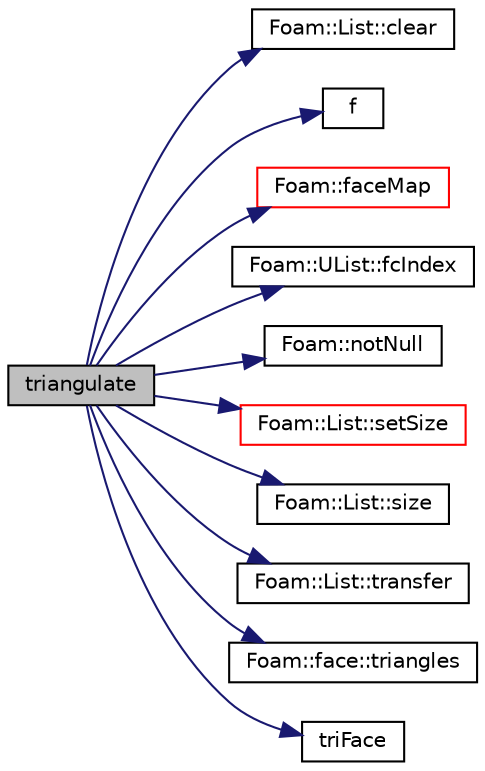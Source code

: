 digraph "triangulate"
{
  bgcolor="transparent";
  edge [fontname="Helvetica",fontsize="10",labelfontname="Helvetica",labelfontsize="10"];
  node [fontname="Helvetica",fontsize="10",shape=record];
  rankdir="LR";
  Node1 [label="triangulate",height=0.2,width=0.4,color="black", fillcolor="grey75", style="filled", fontcolor="black"];
  Node1 -> Node2 [color="midnightblue",fontsize="10",style="solid",fontname="Helvetica"];
  Node2 [label="Foam::List::clear",height=0.2,width=0.4,color="black",URL="$a01364.html#ac8bb3912a3ce86b15842e79d0b421204",tooltip="Clear the list, i.e. set size to zero. "];
  Node1 -> Node3 [color="midnightblue",fontsize="10",style="solid",fontname="Helvetica"];
  Node3 [label="f",height=0.2,width=0.4,color="black",URL="$a03922.html#a888be93833ac7a23170555c69c690288"];
  Node1 -> Node4 [color="midnightblue",fontsize="10",style="solid",fontname="Helvetica"];
  Node4 [label="Foam::faceMap",height=0.2,width=0.4,color="red",URL="$a10725.html#aa77215843e964fac259ab06e68d0ee02"];
  Node1 -> Node5 [color="midnightblue",fontsize="10",style="solid",fontname="Helvetica"];
  Node5 [label="Foam::UList::fcIndex",height=0.2,width=0.4,color="black",URL="$a02731.html#af4d05e19e6cdc80f0c7acd5bbe250f69",tooltip="Return the forward circular index, i.e. the next index. "];
  Node1 -> Node6 [color="midnightblue",fontsize="10",style="solid",fontname="Helvetica"];
  Node6 [label="Foam::notNull",height=0.2,width=0.4,color="black",URL="$a10725.html#a86b78efa204a96e7e7ef82a2df3571d6",tooltip="Return true if t is not a reference to the nullObject of type T. "];
  Node1 -> Node7 [color="midnightblue",fontsize="10",style="solid",fontname="Helvetica"];
  Node7 [label="Foam::List::setSize",height=0.2,width=0.4,color="red",URL="$a01364.html#aedb985ffeaf1bdbfeccc2a8730405703",tooltip="Reset size of List. "];
  Node1 -> Node8 [color="midnightblue",fontsize="10",style="solid",fontname="Helvetica"];
  Node8 [label="Foam::List::size",height=0.2,width=0.4,color="black",URL="$a01364.html#a8a5f6fa29bd4b500caf186f60245b384",tooltip="Override size to be inconsistent with allocated storage. "];
  Node1 -> Node9 [color="midnightblue",fontsize="10",style="solid",fontname="Helvetica"];
  Node9 [label="Foam::List::transfer",height=0.2,width=0.4,color="black",URL="$a01364.html#a25ad1d2084d16b234b0cf91c07e832c0",tooltip="Transfer the contents of the argument List into this list. "];
  Node1 -> Node10 [color="midnightblue",fontsize="10",style="solid",fontname="Helvetica"];
  Node10 [label="Foam::face::triangles",height=0.2,width=0.4,color="black",URL="$a00715.html#acf1f421759f62e0e96e9bf3287fa67a8",tooltip="Split into triangles using existing points. "];
  Node1 -> Node11 [color="midnightblue",fontsize="10",style="solid",fontname="Helvetica"];
  Node11 [label="triFace",height=0.2,width=0.4,color="black",URL="$a03922.html#a85e205b40128f23c7ad84f2d6fe1a4b1"];
}
